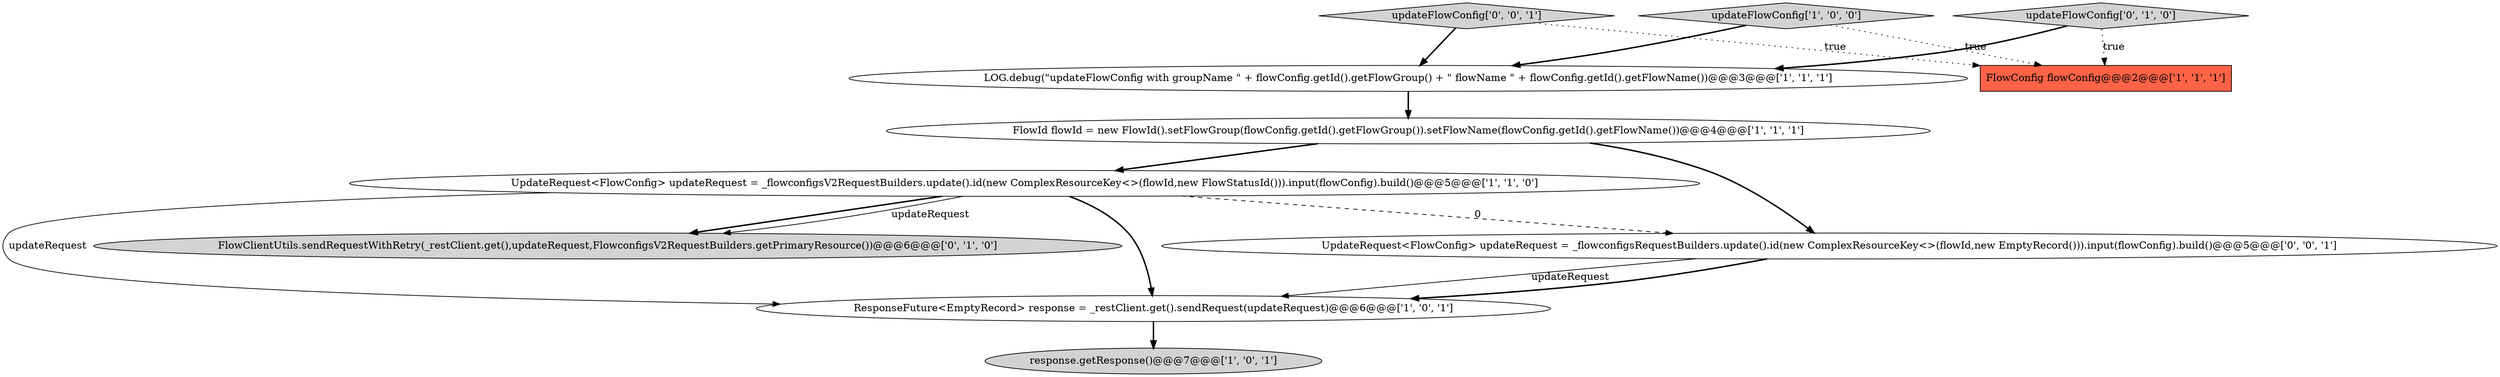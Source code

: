 digraph {
0 [style = filled, label = "response.getResponse()@@@7@@@['1', '0', '1']", fillcolor = lightgray, shape = ellipse image = "AAA0AAABBB1BBB"];
1 [style = filled, label = "UpdateRequest<FlowConfig> updateRequest = _flowconfigsV2RequestBuilders.update().id(new ComplexResourceKey<>(flowId,new FlowStatusId())).input(flowConfig).build()@@@5@@@['1', '1', '0']", fillcolor = white, shape = ellipse image = "AAA0AAABBB1BBB"];
4 [style = filled, label = "LOG.debug(\"updateFlowConfig with groupName \" + flowConfig.getId().getFlowGroup() + \" flowName \" + flowConfig.getId().getFlowName())@@@3@@@['1', '1', '1']", fillcolor = white, shape = ellipse image = "AAA0AAABBB1BBB"];
10 [style = filled, label = "updateFlowConfig['0', '0', '1']", fillcolor = lightgray, shape = diamond image = "AAA0AAABBB3BBB"];
3 [style = filled, label = "updateFlowConfig['1', '0', '0']", fillcolor = lightgray, shape = diamond image = "AAA0AAABBB1BBB"];
2 [style = filled, label = "FlowId flowId = new FlowId().setFlowGroup(flowConfig.getId().getFlowGroup()).setFlowName(flowConfig.getId().getFlowName())@@@4@@@['1', '1', '1']", fillcolor = white, shape = ellipse image = "AAA0AAABBB1BBB"];
5 [style = filled, label = "FlowConfig flowConfig@@@2@@@['1', '1', '1']", fillcolor = tomato, shape = box image = "AAA0AAABBB1BBB"];
6 [style = filled, label = "ResponseFuture<EmptyRecord> response = _restClient.get().sendRequest(updateRequest)@@@6@@@['1', '0', '1']", fillcolor = white, shape = ellipse image = "AAA0AAABBB1BBB"];
7 [style = filled, label = "updateFlowConfig['0', '1', '0']", fillcolor = lightgray, shape = diamond image = "AAA0AAABBB2BBB"];
9 [style = filled, label = "UpdateRequest<FlowConfig> updateRequest = _flowconfigsRequestBuilders.update().id(new ComplexResourceKey<>(flowId,new EmptyRecord())).input(flowConfig).build()@@@5@@@['0', '0', '1']", fillcolor = white, shape = ellipse image = "AAA0AAABBB3BBB"];
8 [style = filled, label = "FlowClientUtils.sendRequestWithRetry(_restClient.get(),updateRequest,FlowconfigsV2RequestBuilders.getPrimaryResource())@@@6@@@['0', '1', '0']", fillcolor = lightgray, shape = ellipse image = "AAA0AAABBB2BBB"];
6->0 [style = bold, label=""];
1->8 [style = bold, label=""];
2->9 [style = bold, label=""];
9->6 [style = solid, label="updateRequest"];
10->5 [style = dotted, label="true"];
1->8 [style = solid, label="updateRequest"];
7->4 [style = bold, label=""];
10->4 [style = bold, label=""];
3->5 [style = dotted, label="true"];
1->6 [style = bold, label=""];
2->1 [style = bold, label=""];
3->4 [style = bold, label=""];
4->2 [style = bold, label=""];
1->9 [style = dashed, label="0"];
9->6 [style = bold, label=""];
7->5 [style = dotted, label="true"];
1->6 [style = solid, label="updateRequest"];
}
